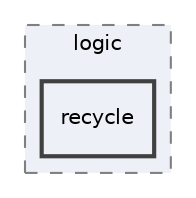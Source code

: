 digraph "engine/logic/recycle"
{
 // LATEX_PDF_SIZE
  edge [fontname="Helvetica",fontsize="10",labelfontname="Helvetica",labelfontsize="10"];
  node [fontname="Helvetica",fontsize="10",shape=record];
  compound=true
  subgraph clusterdir_2ee12d70d3e2faee9b1ae0478b86e22e {
    graph [ bgcolor="#edf0f7", pencolor="grey50", style="filled,dashed,", label="logic", fontname="Helvetica", fontsize="10", URL="dir_2ee12d70d3e2faee9b1ae0478b86e22e.html"]
  dir_7c06c3402b61eb477463cd303b47a660 [shape=box, label="recycle", style="filled,bold,", fillcolor="#edf0f7", color="grey25", URL="dir_7c06c3402b61eb477463cd303b47a660.html"];
  }
}
